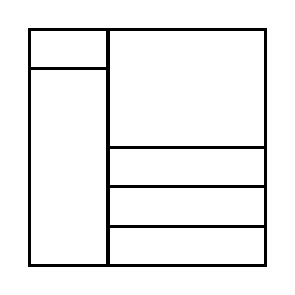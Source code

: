 \begin{tikzpicture}[very thick, scale=.5]
    \draw (0,5) rectangle (2,6);
    \draw (0,0) rectangle (2,5);
    \draw (2,3) rectangle (6,6);
    \draw (2,2) rectangle (6,3);
    \draw (2,1) rectangle (6,2);
    \draw (2,0) rectangle (6,1);
\end{tikzpicture}
